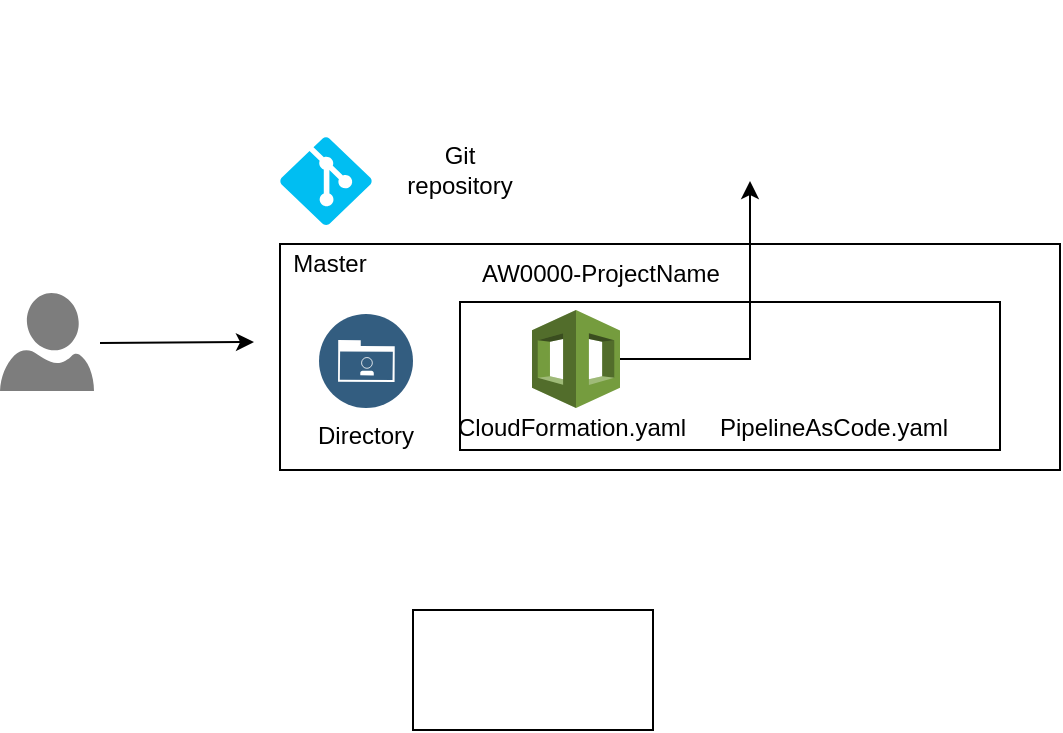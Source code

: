 <mxfile version="10.6.7" type="github"><diagram name="Page-1" id="75ae5057-2f1f-a65a-41a6-c58fb5237df7"><mxGraphModel dx="898" dy="446" grid="1" gridSize="10" guides="1" tooltips="1" connect="1" arrows="1" fold="1" page="1" pageScale="1" pageWidth="1100" pageHeight="850" background="#ffffff" math="0" shadow="0"><root><mxCell id="0"/><mxCell id="1" parent="0"/><mxCell id="FWYUV3hVAwLj1P8euSsW-14" value="" style="rounded=0;whiteSpace=wrap;html=1;gradientColor=none;" vertex="1" parent="1"><mxGeometry x="210" y="417" width="390" height="113" as="geometry"/></mxCell><mxCell id="FWYUV3hVAwLj1P8euSsW-10" value="" style="rounded=0;whiteSpace=wrap;html=1;gradientColor=none;" vertex="1" parent="1"><mxGeometry x="300" y="446" width="270" height="74" as="geometry"/></mxCell><mxCell id="FWYUV3hVAwLj1P8euSsW-2" value="" style="shadow=0;dashed=0;html=1;strokeColor=none;labelPosition=center;verticalLabelPosition=bottom;verticalAlign=top;align=center;shape=mxgraph.azure.user;fillColor=#7D7D7D;" vertex="1" parent="1"><mxGeometry x="70" y="441.5" width="47" height="49" as="geometry"/></mxCell><mxCell id="FWYUV3hVAwLj1P8euSsW-20" style="edgeStyle=orthogonalEdgeStyle;rounded=0;orthogonalLoop=1;jettySize=auto;html=1;" edge="1" parent="1" source="FWYUV3hVAwLj1P8euSsW-3" target="FWYUV3hVAwLj1P8euSsW-19"><mxGeometry relative="1" as="geometry"/></mxCell><mxCell id="FWYUV3hVAwLj1P8euSsW-3" value="" style="outlineConnect=0;dashed=0;verticalLabelPosition=bottom;verticalAlign=top;align=center;html=1;shape=mxgraph.aws3.cloudformation;fillColor=#759C3E;gradientColor=none;" vertex="1" parent="1"><mxGeometry x="336" y="450" width="44" height="49" as="geometry"/></mxCell><mxCell id="FWYUV3hVAwLj1P8euSsW-5" value="" style="verticalLabelPosition=bottom;html=1;verticalAlign=top;align=center;strokeColor=none;fillColor=#00BEF2;shape=mxgraph.azure.git_repository;" vertex="1" parent="1"><mxGeometry x="210" y="363.5" width="46" height="44" as="geometry"/></mxCell><mxCell id="FWYUV3hVAwLj1P8euSsW-7" value="" style="endArrow=classic;html=1;" edge="1" parent="1"><mxGeometry width="50" height="50" relative="1" as="geometry"><mxPoint x="120" y="466.5" as="sourcePoint"/><mxPoint x="197" y="466" as="targetPoint"/></mxGeometry></mxCell><mxCell id="FWYUV3hVAwLj1P8euSsW-8" value="" style="shape=image;html=1;verticalAlign=top;verticalLabelPosition=bottom;labelBackgroundColor=#ffffff;imageAspect=0;aspect=fixed;image=https://cdn1.iconfinder.com/data/icons/hawcons/32/699343-icon-70-document-code-128.png;gradientColor=none;" vertex="1" parent="1"><mxGeometry x="467" y="446" width="54" height="54" as="geometry"/></mxCell><mxCell id="FWYUV3hVAwLj1P8euSsW-9" value="Git repository" style="text;html=1;strokeColor=none;fillColor=none;align=center;verticalAlign=middle;whiteSpace=wrap;rounded=0;" vertex="1" parent="1"><mxGeometry x="280" y="370" width="40" height="20" as="geometry"/></mxCell><mxCell id="FWYUV3hVAwLj1P8euSsW-11" value="AW0000-ProjectName" style="text;html=1;strokeColor=none;fillColor=none;align=center;verticalAlign=middle;whiteSpace=wrap;rounded=0;" vertex="1" parent="1"><mxGeometry x="300" y="421.5" width="141" height="20" as="geometry"/></mxCell><mxCell id="FWYUV3hVAwLj1P8euSsW-15" value="" style="aspect=fixed;perimeter=ellipsePerimeter;html=1;align=center;shadow=0;dashed=0;fontColor=#4277BB;labelBackgroundColor=#ffffff;fontSize=12;spacingTop=3;image;image=img/lib/ibm/data/enterprise_user_directory.svg;gradientColor=none;" vertex="1" parent="1"><mxGeometry x="229.5" y="452" width="47" height="47" as="geometry"/></mxCell><mxCell id="FWYUV3hVAwLj1P8euSsW-16" value="Directory" style="text;html=1;strokeColor=none;fillColor=none;align=center;verticalAlign=middle;whiteSpace=wrap;rounded=0;" vertex="1" parent="1"><mxGeometry x="233" y="503" width="40" height="20" as="geometry"/></mxCell><mxCell id="FWYUV3hVAwLj1P8euSsW-17" value="CloudFormation.yaml" style="text;html=1;strokeColor=none;fillColor=none;align=center;verticalAlign=middle;whiteSpace=wrap;rounded=0;" vertex="1" parent="1"><mxGeometry x="336" y="499" width="40" height="20" as="geometry"/></mxCell><mxCell id="FWYUV3hVAwLj1P8euSsW-18" value="PipelineAsCode.yaml" style="text;html=1;strokeColor=none;fillColor=none;align=center;verticalAlign=middle;whiteSpace=wrap;rounded=0;" vertex="1" parent="1"><mxGeometry x="467" y="499" width="40" height="20" as="geometry"/></mxCell><mxCell id="FWYUV3hVAwLj1P8euSsW-19" value="" style="shape=image;html=1;verticalAlign=top;verticalLabelPosition=bottom;labelBackgroundColor=#ffffff;imageAspect=0;aspect=fixed;image=https://cdn1.iconfinder.com/data/icons/simple-icons/128/aws-128-black.png;gradientColor=none;" vertex="1" parent="1"><mxGeometry x="400" y="295.5" width="90" height="90" as="geometry"/></mxCell><mxCell id="FWYUV3hVAwLj1P8euSsW-24" value="Master" style="text;html=1;strokeColor=none;fillColor=none;align=center;verticalAlign=middle;whiteSpace=wrap;rounded=0;" vertex="1" parent="1"><mxGeometry x="210" y="417" width="50" height="20" as="geometry"/></mxCell><mxCell id="FWYUV3hVAwLj1P8euSsW-25" value="" style="shape=image;html=1;verticalAlign=top;verticalLabelPosition=bottom;labelBackgroundColor=#ffffff;imageAspect=0;aspect=fixed;image=https://cdn0.iconfinder.com/data/icons/octicons/1024/git-branch-128.png;gradientColor=none;" vertex="1" parent="1"><mxGeometry x="262" y="418" width="18" height="18" as="geometry"/></mxCell><mxCell id="FWYUV3hVAwLj1P8euSsW-28" value="" style="rounded=0;whiteSpace=wrap;html=1;gradientColor=none;" vertex="1" parent="1"><mxGeometry x="276.5" y="600" width="120" height="60" as="geometry"/></mxCell></root></mxGraphModel></diagram></mxfile>